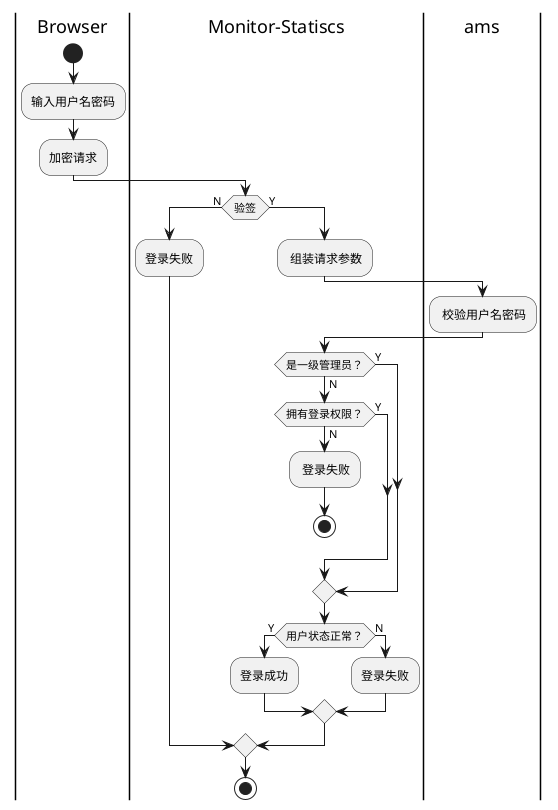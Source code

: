 
@startuml
|Browser|
start
:输入用户名密码;
:加密请求;
|Monitor-Statiscs|
if (验签) then (N)
    :登录失败;
else (Y)
    |Monitor-Statiscs|
    : 组装请求参数;
    |ams|
    : 校验用户名密码;
    |Monitor-Statiscs|
    if (是一级管理员？) then (Y)
    else (N)
        if (拥有登录权限？) then (Y)
        else (N)
            : 登录失败;
            stop
        endif
    endif
    if (用户状态正常？) then (Y)
        :登录成功;
    else (N)
        :登录失败;
    endif
endif
stop;
@enduml